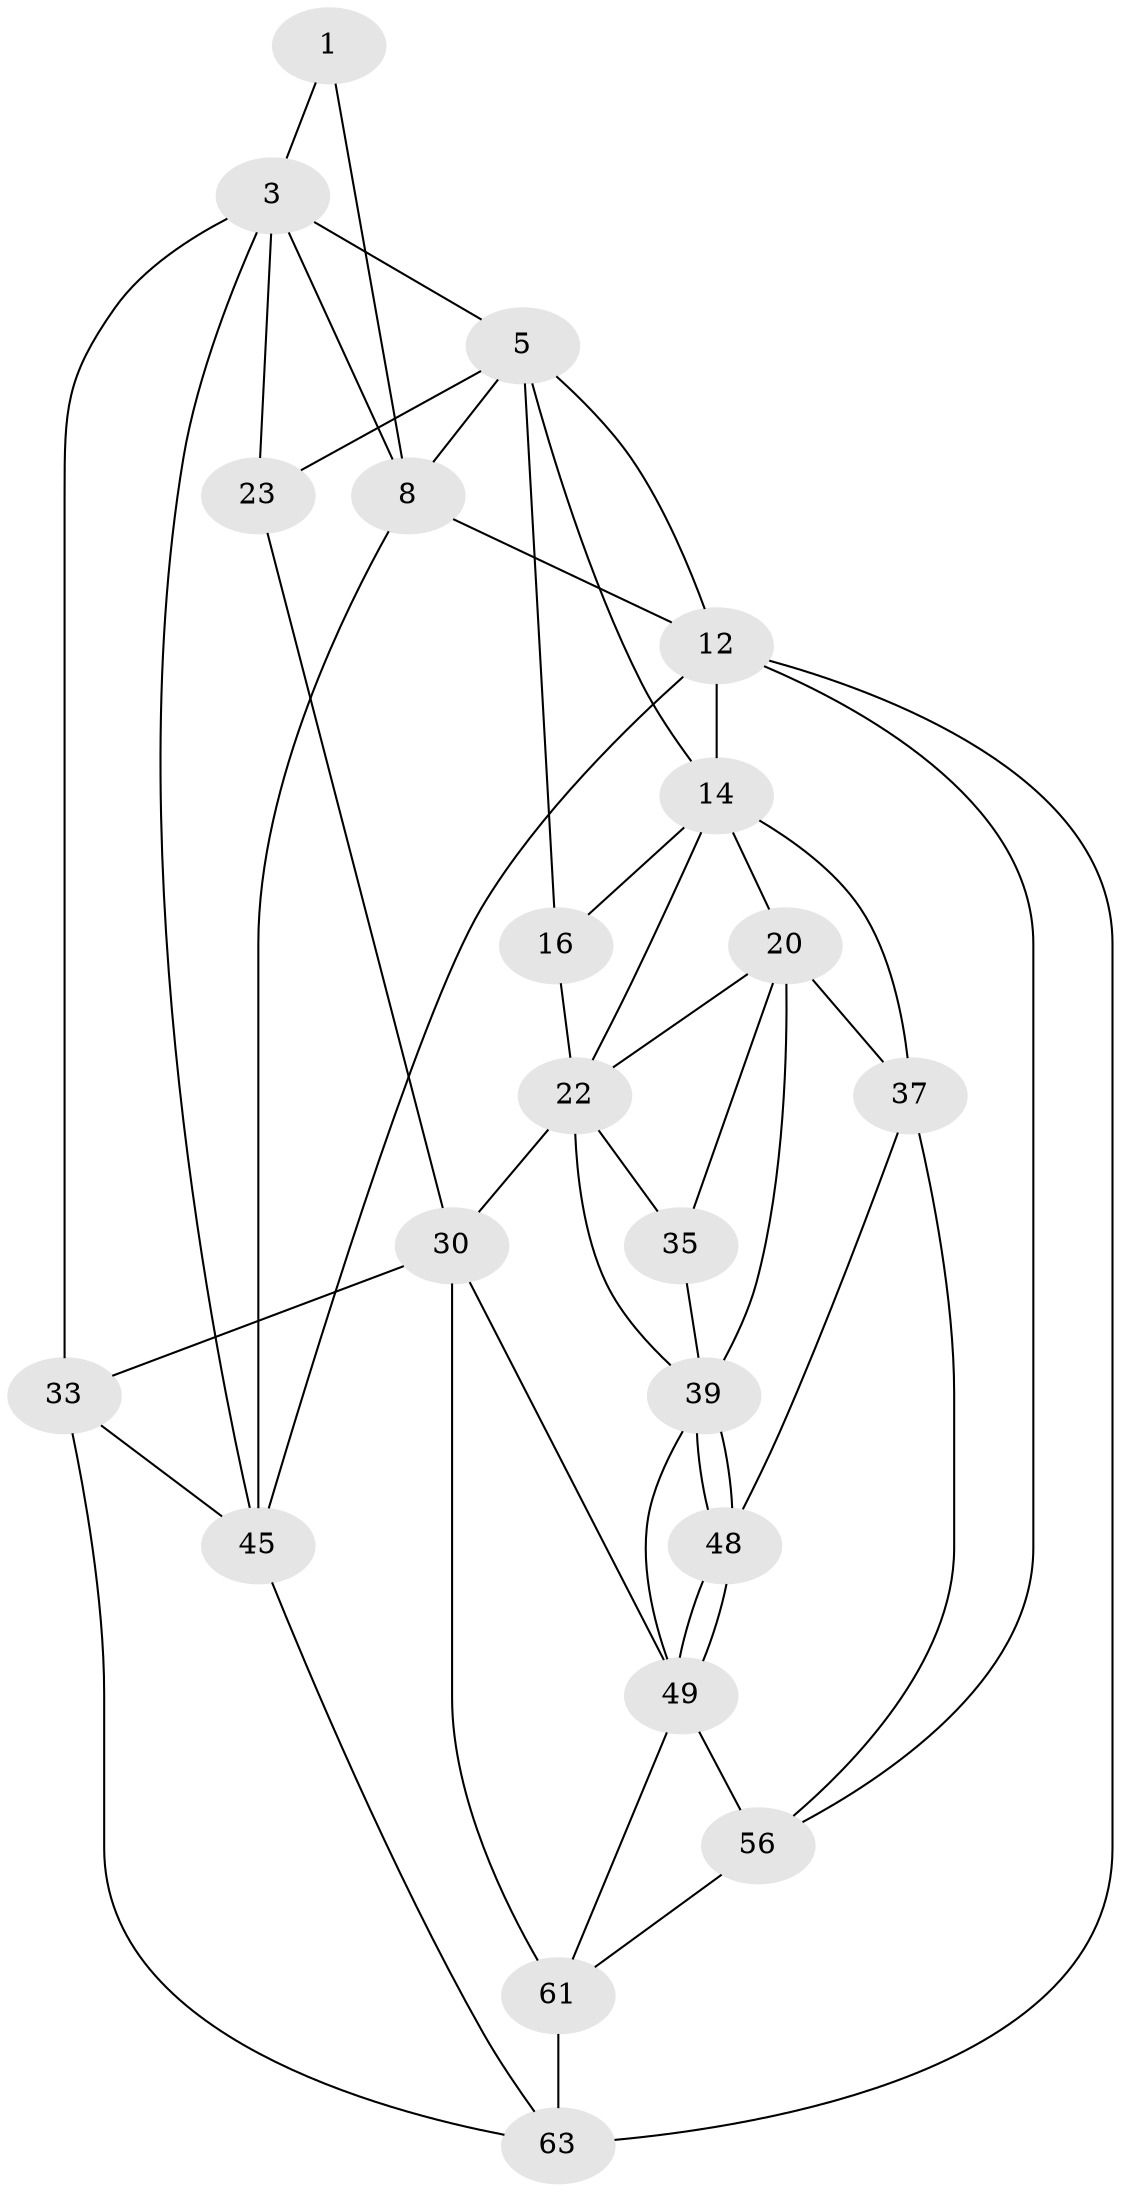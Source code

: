 // original degree distribution, {3: 0.02857142857142857, 5: 0.4, 6: 0.2714285714285714, 4: 0.3}
// Generated by graph-tools (version 1.1) at 2025/21/03/04/25 18:21:09]
// undirected, 21 vertices, 49 edges
graph export_dot {
graph [start="1"]
  node [color=gray90,style=filled];
  1 [pos="+0.09653819286348539+0",super="+7+2"];
  3 [pos="+0.22539224930681087+0.20577669803425744",super="+4+24"];
  5 [pos="+0.27064324954617475+0",super="+6+10"];
  8 [pos="+0+0.25500341750444777",super="+9+27"];
  12 [pos="+1+0",super="+55"];
  14 [pos="+0.7546720593836439+0.06999628981645857",super="+18+15"];
  16 [pos="+0.42155358404334725+0.24304770558287292"];
  20 [pos="+0.946689115689369+0.3702079883758666",super="+21+38"];
  22 [pos="+0.7199262236582452+0.3382718629943607",super="+28"];
  23 [pos="+0.340243000277523+0.25566717104578274"];
  30 [pos="+0.5169934424769643+0.556317822533786",super="+31+52"];
  33 [pos="+0.26557804949981134+0.5270981264052711",super="+34+43"];
  35 [pos="+0.7331602004439068+0.4871735758830778"];
  37 [pos="+1+0.3694418661506562",super="+54"];
  39 [pos="+0.8087172951947651+0.602785342902576",super="+40"];
  45 [pos="+0.2533098812156328+0.7519856881948201",super="+46+67"];
  48 [pos="+0.8071884935228912+0.6737247777743475"];
  49 [pos="+0.7918242715771394+0.7013148172972521",super="+50"];
  56 [pos="+1+0.9046087375503498",super="+64"];
  61 [pos="+0.5377262810941448+0.6381887690981485",super="+62"];
  63 [pos="+0.4291845842680781+0.9061040750581044",super="+68"];
  1 -- 8;
  1 -- 3;
  3 -- 5 [weight=2];
  3 -- 33 [weight=2];
  3 -- 23;
  3 -- 8;
  3 -- 45;
  5 -- 8;
  5 -- 16;
  5 -- 23;
  5 -- 12;
  5 -- 14;
  8 -- 12 [weight=3];
  8 -- 45 [weight=2];
  12 -- 56;
  12 -- 14;
  12 -- 63;
  12 -- 45;
  14 -- 37;
  14 -- 20;
  14 -- 16;
  14 -- 22;
  16 -- 22;
  20 -- 35;
  20 -- 22;
  20 -- 37;
  20 -- 39;
  22 -- 35;
  22 -- 30;
  22 -- 39;
  23 -- 30;
  30 -- 33 [weight=3];
  30 -- 61;
  30 -- 49;
  33 -- 45;
  33 -- 63;
  35 -- 39;
  37 -- 48;
  37 -- 56;
  39 -- 48;
  39 -- 48;
  39 -- 49;
  45 -- 63;
  48 -- 49;
  48 -- 49;
  49 -- 56;
  49 -- 61;
  56 -- 61;
  61 -- 63 [weight=2];
}
